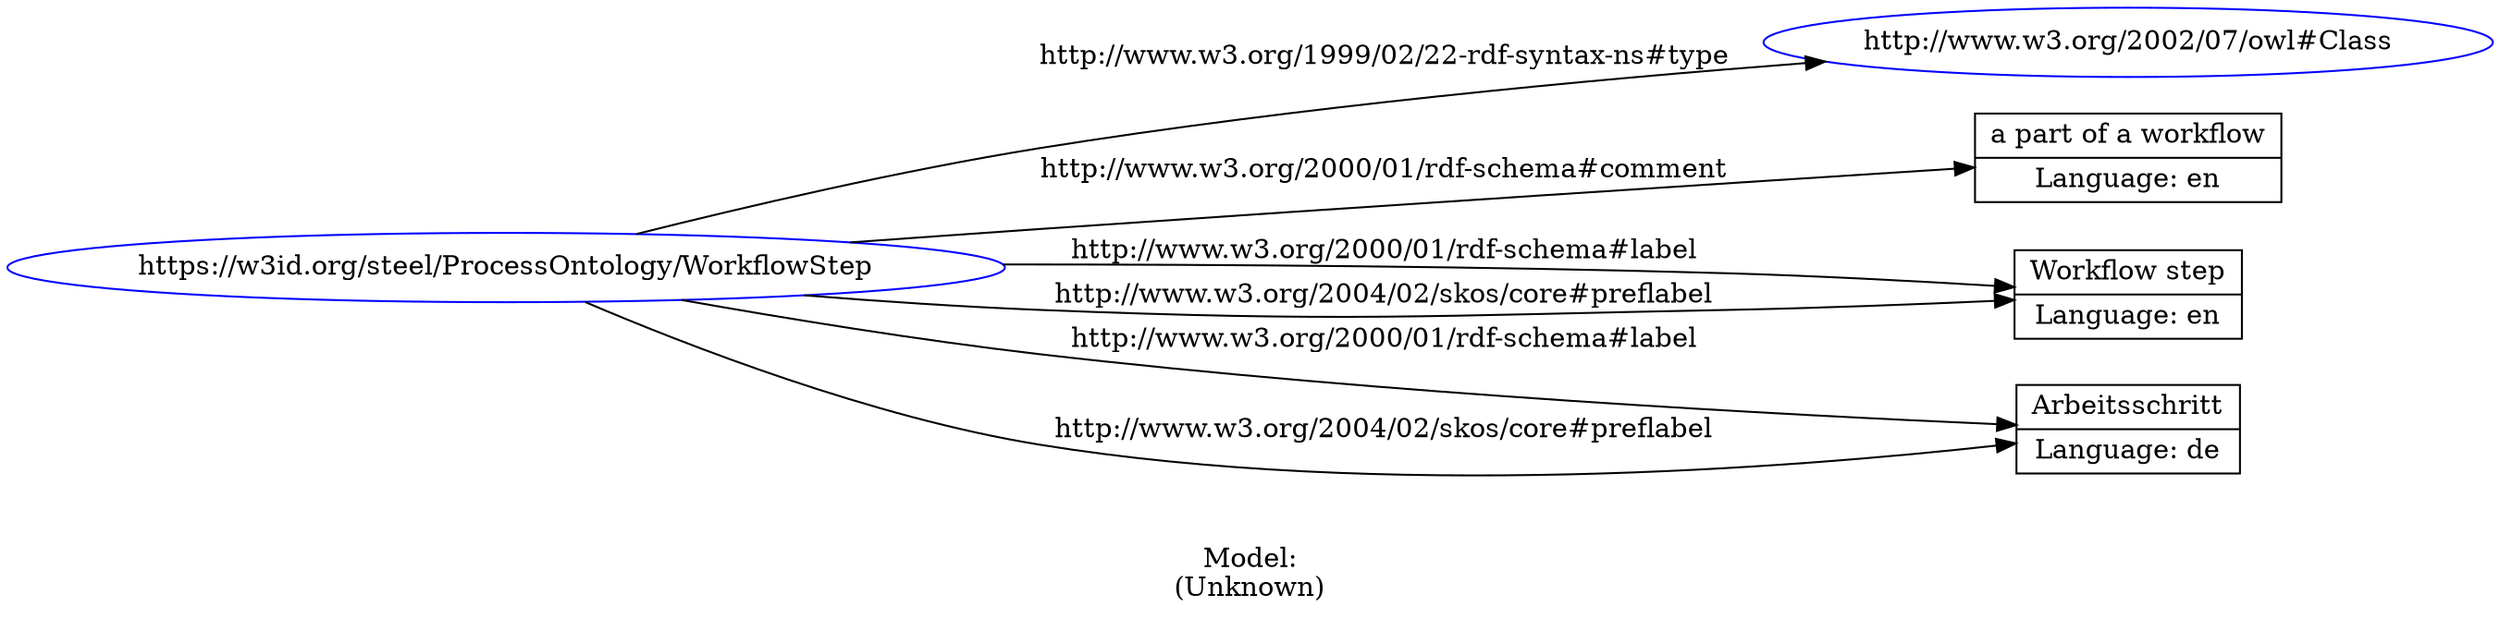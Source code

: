 digraph {
	rankdir = LR;
	charset="utf-8";

	"Rhttps://w3id.org/steel/ProcessOntology/WorkflowStep" -> "Rhttp://www.w3.org/2002/07/owl#Class" [ label="http://www.w3.org/1999/02/22-rdf-syntax-ns#type" ];
	"Rhttps://w3id.org/steel/ProcessOntology/WorkflowStep" -> "La part of a workflow|Language: en" [ label="http://www.w3.org/2000/01/rdf-schema#comment" ];
	"Rhttps://w3id.org/steel/ProcessOntology/WorkflowStep" -> "LWorkflow step|Language: en" [ label="http://www.w3.org/2000/01/rdf-schema#label" ];
	"Rhttps://w3id.org/steel/ProcessOntology/WorkflowStep" -> "LArbeitsschritt|Language: de" [ label="http://www.w3.org/2000/01/rdf-schema#label" ];
	"Rhttps://w3id.org/steel/ProcessOntology/WorkflowStep" -> "LWorkflow step|Language: en" [ label="http://www.w3.org/2004/02/skos/core#preflabel" ];
	"Rhttps://w3id.org/steel/ProcessOntology/WorkflowStep" -> "LArbeitsschritt|Language: de" [ label="http://www.w3.org/2004/02/skos/core#preflabel" ];

	// Resources
	"Rhttps://w3id.org/steel/ProcessOntology/WorkflowStep" [ label="https://w3id.org/steel/ProcessOntology/WorkflowStep", shape = ellipse, color = blue ];
	"Rhttp://www.w3.org/2002/07/owl#Class" [ label="http://www.w3.org/2002/07/owl#Class", shape = ellipse, color = blue ];

	// Anonymous nodes

	// Literals
	"La part of a workflow|Language: en" [ label="a part of a workflow|Language: en", shape = record ];
	"LWorkflow step|Language: en" [ label="Workflow step|Language: en", shape = record ];
	"LArbeitsschritt|Language: de" [ label="Arbeitsschritt|Language: de", shape = record ];

	label="\n\nModel:\n(Unknown)";
}
